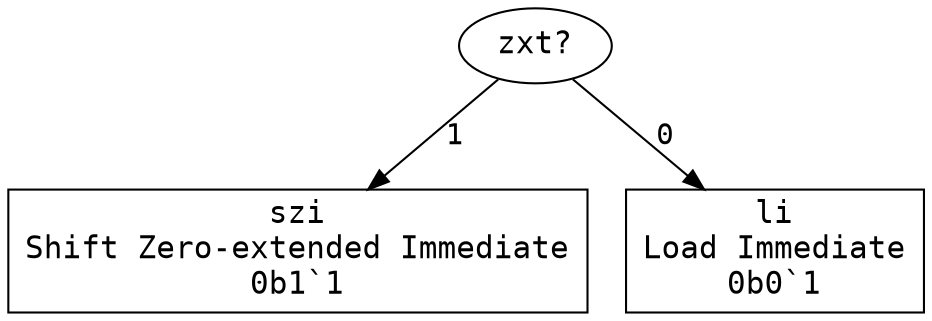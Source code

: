digraph "Format li" {
  graph [dpi = 100, bgcolor="white"];
  node [fontname = "Courier", fontsize="15pt"];
  edge [fontname = "Courier"];
  "zxt_6558408" [label = "zxt?", shape = ellipse];
  "zxt_6558408" -> "szi_5158144" [label = "1"];
  "zxt_6558408" -> "li_6973931" [label = "0"];
  "szi_5158144" [label = "szi\nShift Zero-extended Immediate\n0b1`1", shape = rectangle];
  "li_6973931" [label = "li\nLoad Immediate\n0b0`1", shape = rectangle];
}
